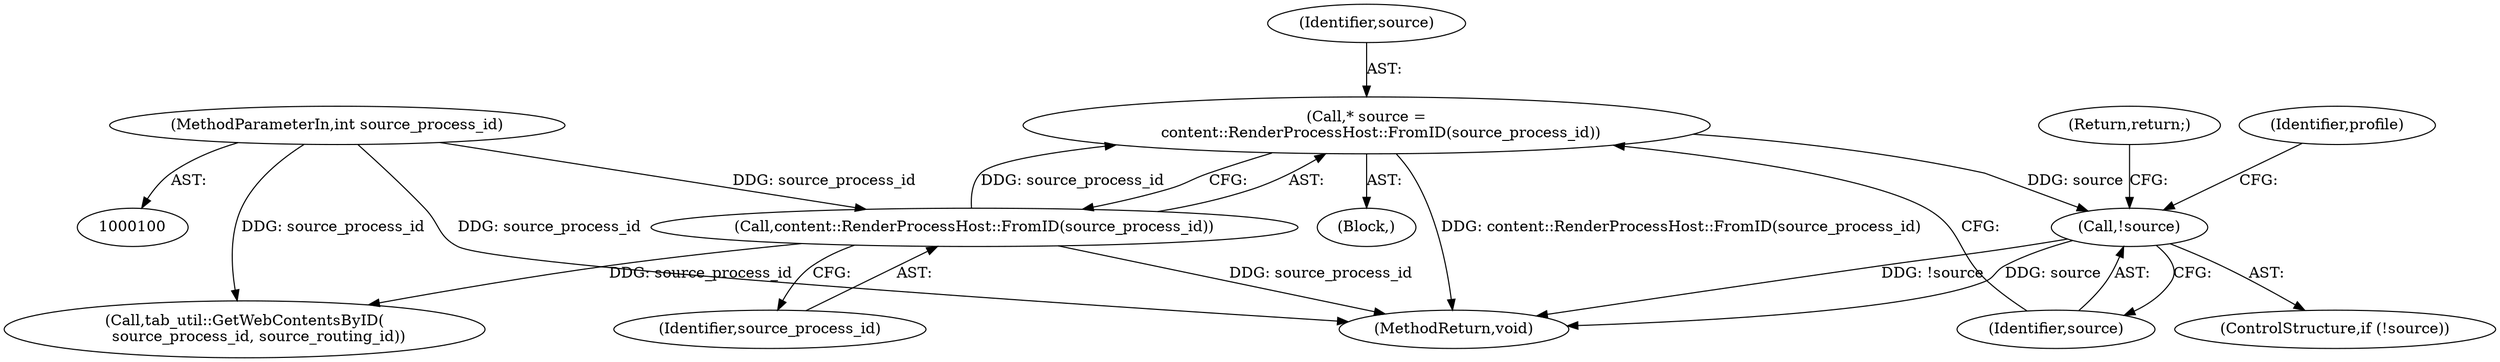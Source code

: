 digraph "0_Chrome_f7ae1f7a918f1973dca241a7a23169906eaf4fe3@pointer" {
"1000109" [label="(Call,* source =\n      content::RenderProcessHost::FromID(source_process_id))"];
"1000111" [label="(Call,content::RenderProcessHost::FromID(source_process_id))"];
"1000101" [label="(MethodParameterIn,int source_process_id)"];
"1000114" [label="(Call,!source)"];
"1000116" [label="(Return,return;)"];
"1000162" [label="(MethodReturn,void)"];
"1000119" [label="(Identifier,profile)"];
"1000114" [label="(Call,!source)"];
"1000109" [label="(Call,* source =\n      content::RenderProcessHost::FromID(source_process_id))"];
"1000113" [label="(ControlStructure,if (!source))"];
"1000115" [label="(Identifier,source)"];
"1000107" [label="(Block,)"];
"1000112" [label="(Identifier,source_process_id)"];
"1000130" [label="(Call,tab_util::GetWebContentsByID(\n      source_process_id, source_routing_id))"];
"1000110" [label="(Identifier,source)"];
"1000101" [label="(MethodParameterIn,int source_process_id)"];
"1000111" [label="(Call,content::RenderProcessHost::FromID(source_process_id))"];
"1000109" -> "1000107"  [label="AST: "];
"1000109" -> "1000111"  [label="CFG: "];
"1000110" -> "1000109"  [label="AST: "];
"1000111" -> "1000109"  [label="AST: "];
"1000115" -> "1000109"  [label="CFG: "];
"1000109" -> "1000162"  [label="DDG: content::RenderProcessHost::FromID(source_process_id)"];
"1000111" -> "1000109"  [label="DDG: source_process_id"];
"1000109" -> "1000114"  [label="DDG: source"];
"1000111" -> "1000112"  [label="CFG: "];
"1000112" -> "1000111"  [label="AST: "];
"1000111" -> "1000162"  [label="DDG: source_process_id"];
"1000101" -> "1000111"  [label="DDG: source_process_id"];
"1000111" -> "1000130"  [label="DDG: source_process_id"];
"1000101" -> "1000100"  [label="AST: "];
"1000101" -> "1000162"  [label="DDG: source_process_id"];
"1000101" -> "1000130"  [label="DDG: source_process_id"];
"1000114" -> "1000113"  [label="AST: "];
"1000114" -> "1000115"  [label="CFG: "];
"1000115" -> "1000114"  [label="AST: "];
"1000116" -> "1000114"  [label="CFG: "];
"1000119" -> "1000114"  [label="CFG: "];
"1000114" -> "1000162"  [label="DDG: !source"];
"1000114" -> "1000162"  [label="DDG: source"];
}
